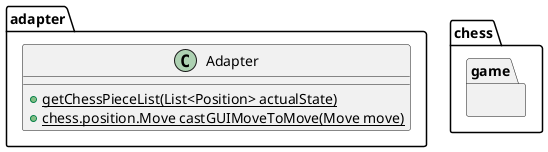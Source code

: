 @startuml

package adapter{

class Adapter{
+ {static} getChessPieceList(List<Position> actualState)
+ {static} chess.position.Move castGUIMoveToMove(Move move)
}

}
package chess{

package game{

}
}

@enduml